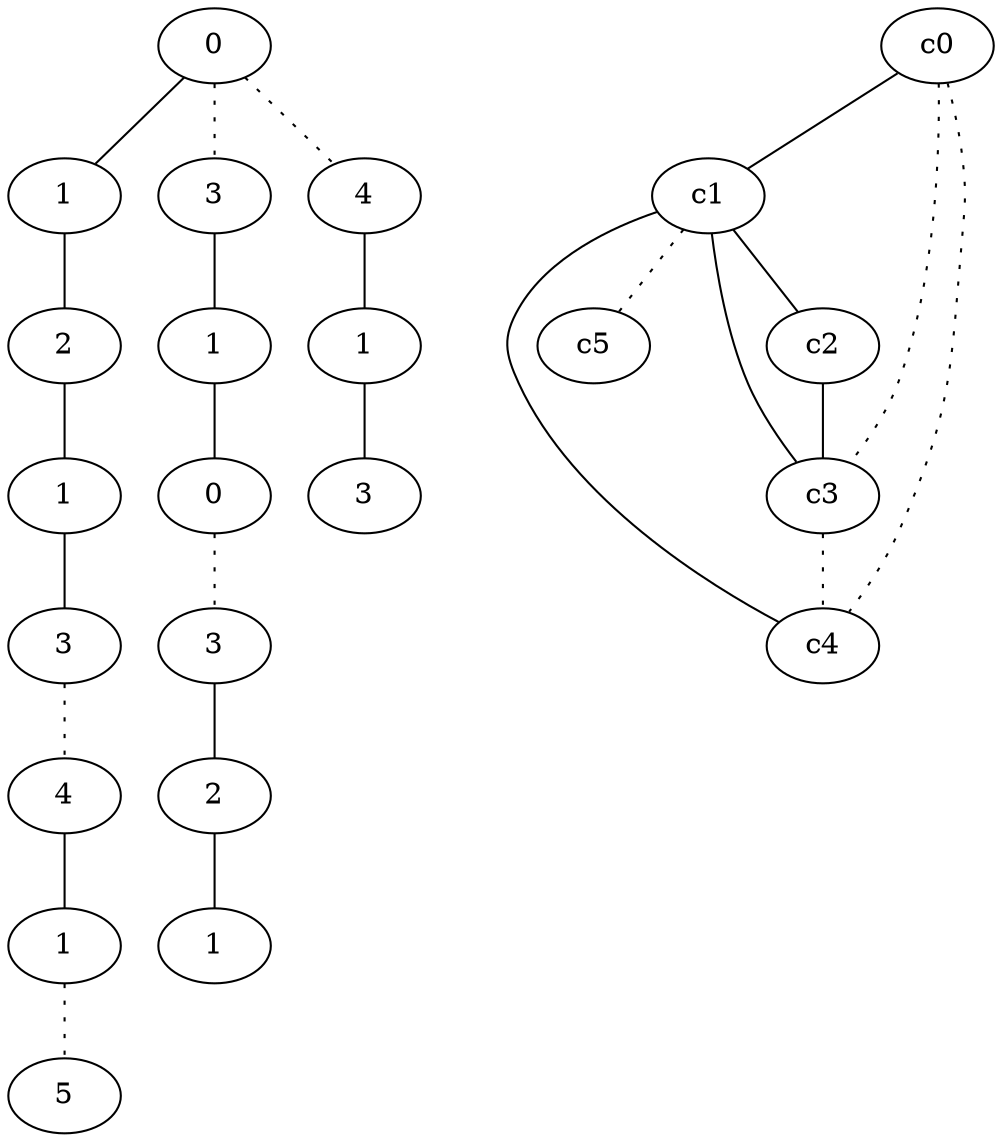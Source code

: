 graph {
a0[label=0];
a1[label=1];
a2[label=2];
a3[label=1];
a4[label=3];
a5[label=4];
a6[label=1];
a7[label=5];
a8[label=3];
a9[label=1];
a10[label=0];
a11[label=3];
a12[label=2];
a13[label=1];
a14[label=4];
a15[label=1];
a16[label=3];
a0 -- a1;
a0 -- a8 [style=dotted];
a0 -- a14 [style=dotted];
a1 -- a2;
a2 -- a3;
a3 -- a4;
a4 -- a5 [style=dotted];
a5 -- a6;
a6 -- a7 [style=dotted];
a8 -- a9;
a9 -- a10;
a10 -- a11 [style=dotted];
a11 -- a12;
a12 -- a13;
a14 -- a15;
a15 -- a16;
c0 -- c1;
c0 -- c3 [style=dotted];
c0 -- c4 [style=dotted];
c1 -- c2;
c1 -- c3;
c1 -- c4;
c1 -- c5 [style=dotted];
c2 -- c3;
c3 -- c4 [style=dotted];
}
